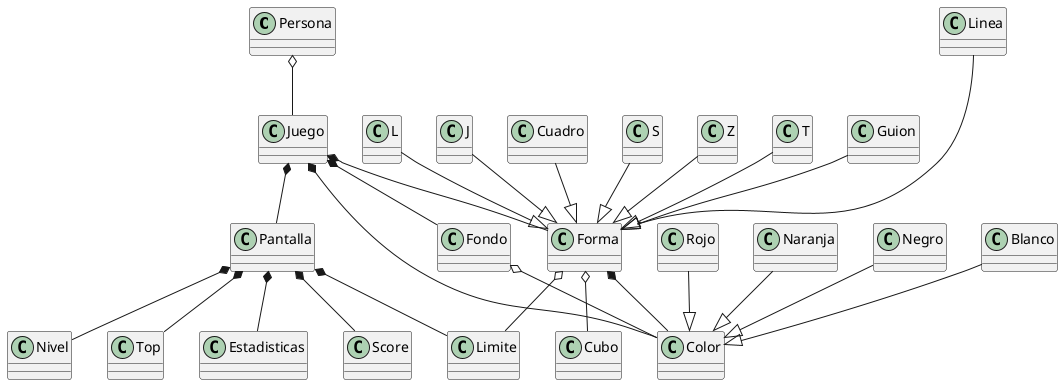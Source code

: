@startuml tetris
class Persona
class Juego
class Pantalla 
class Color 
class Forma
class Cubo
class L
class J
class Cuadro
class S
class Z
class T
class Guion
class Linea
class Fondo
class Estadisticas
class Score
class Nivel
class Top
class Limite
class Rojo
class Naranja
class Negro
class Blanco
Juego *-- Forma
Juego *-- Pantalla
Juego *-- Color
Juego *-- Fondo
Forma o-- Cubo
Forma *-- Color 
Forma o-- Limite
S --|> Forma
L --|> Forma
Z --|> Forma
J --|> Forma
T --|> Forma
Guion --|> Forma
Cuadro --|> Forma
Linea ---|> Forma
Fondo o-- Color 
Pantalla *-- Estadisticas 
Pantalla *-- Limite
Pantalla *-- Top
Pantalla *-- Nivel
Pantalla *-- Score
Negro --|> Color
Naranja --|> Color
Blanco --|> Color
Rojo--|> Color
Persona o-- Juego
@enduml